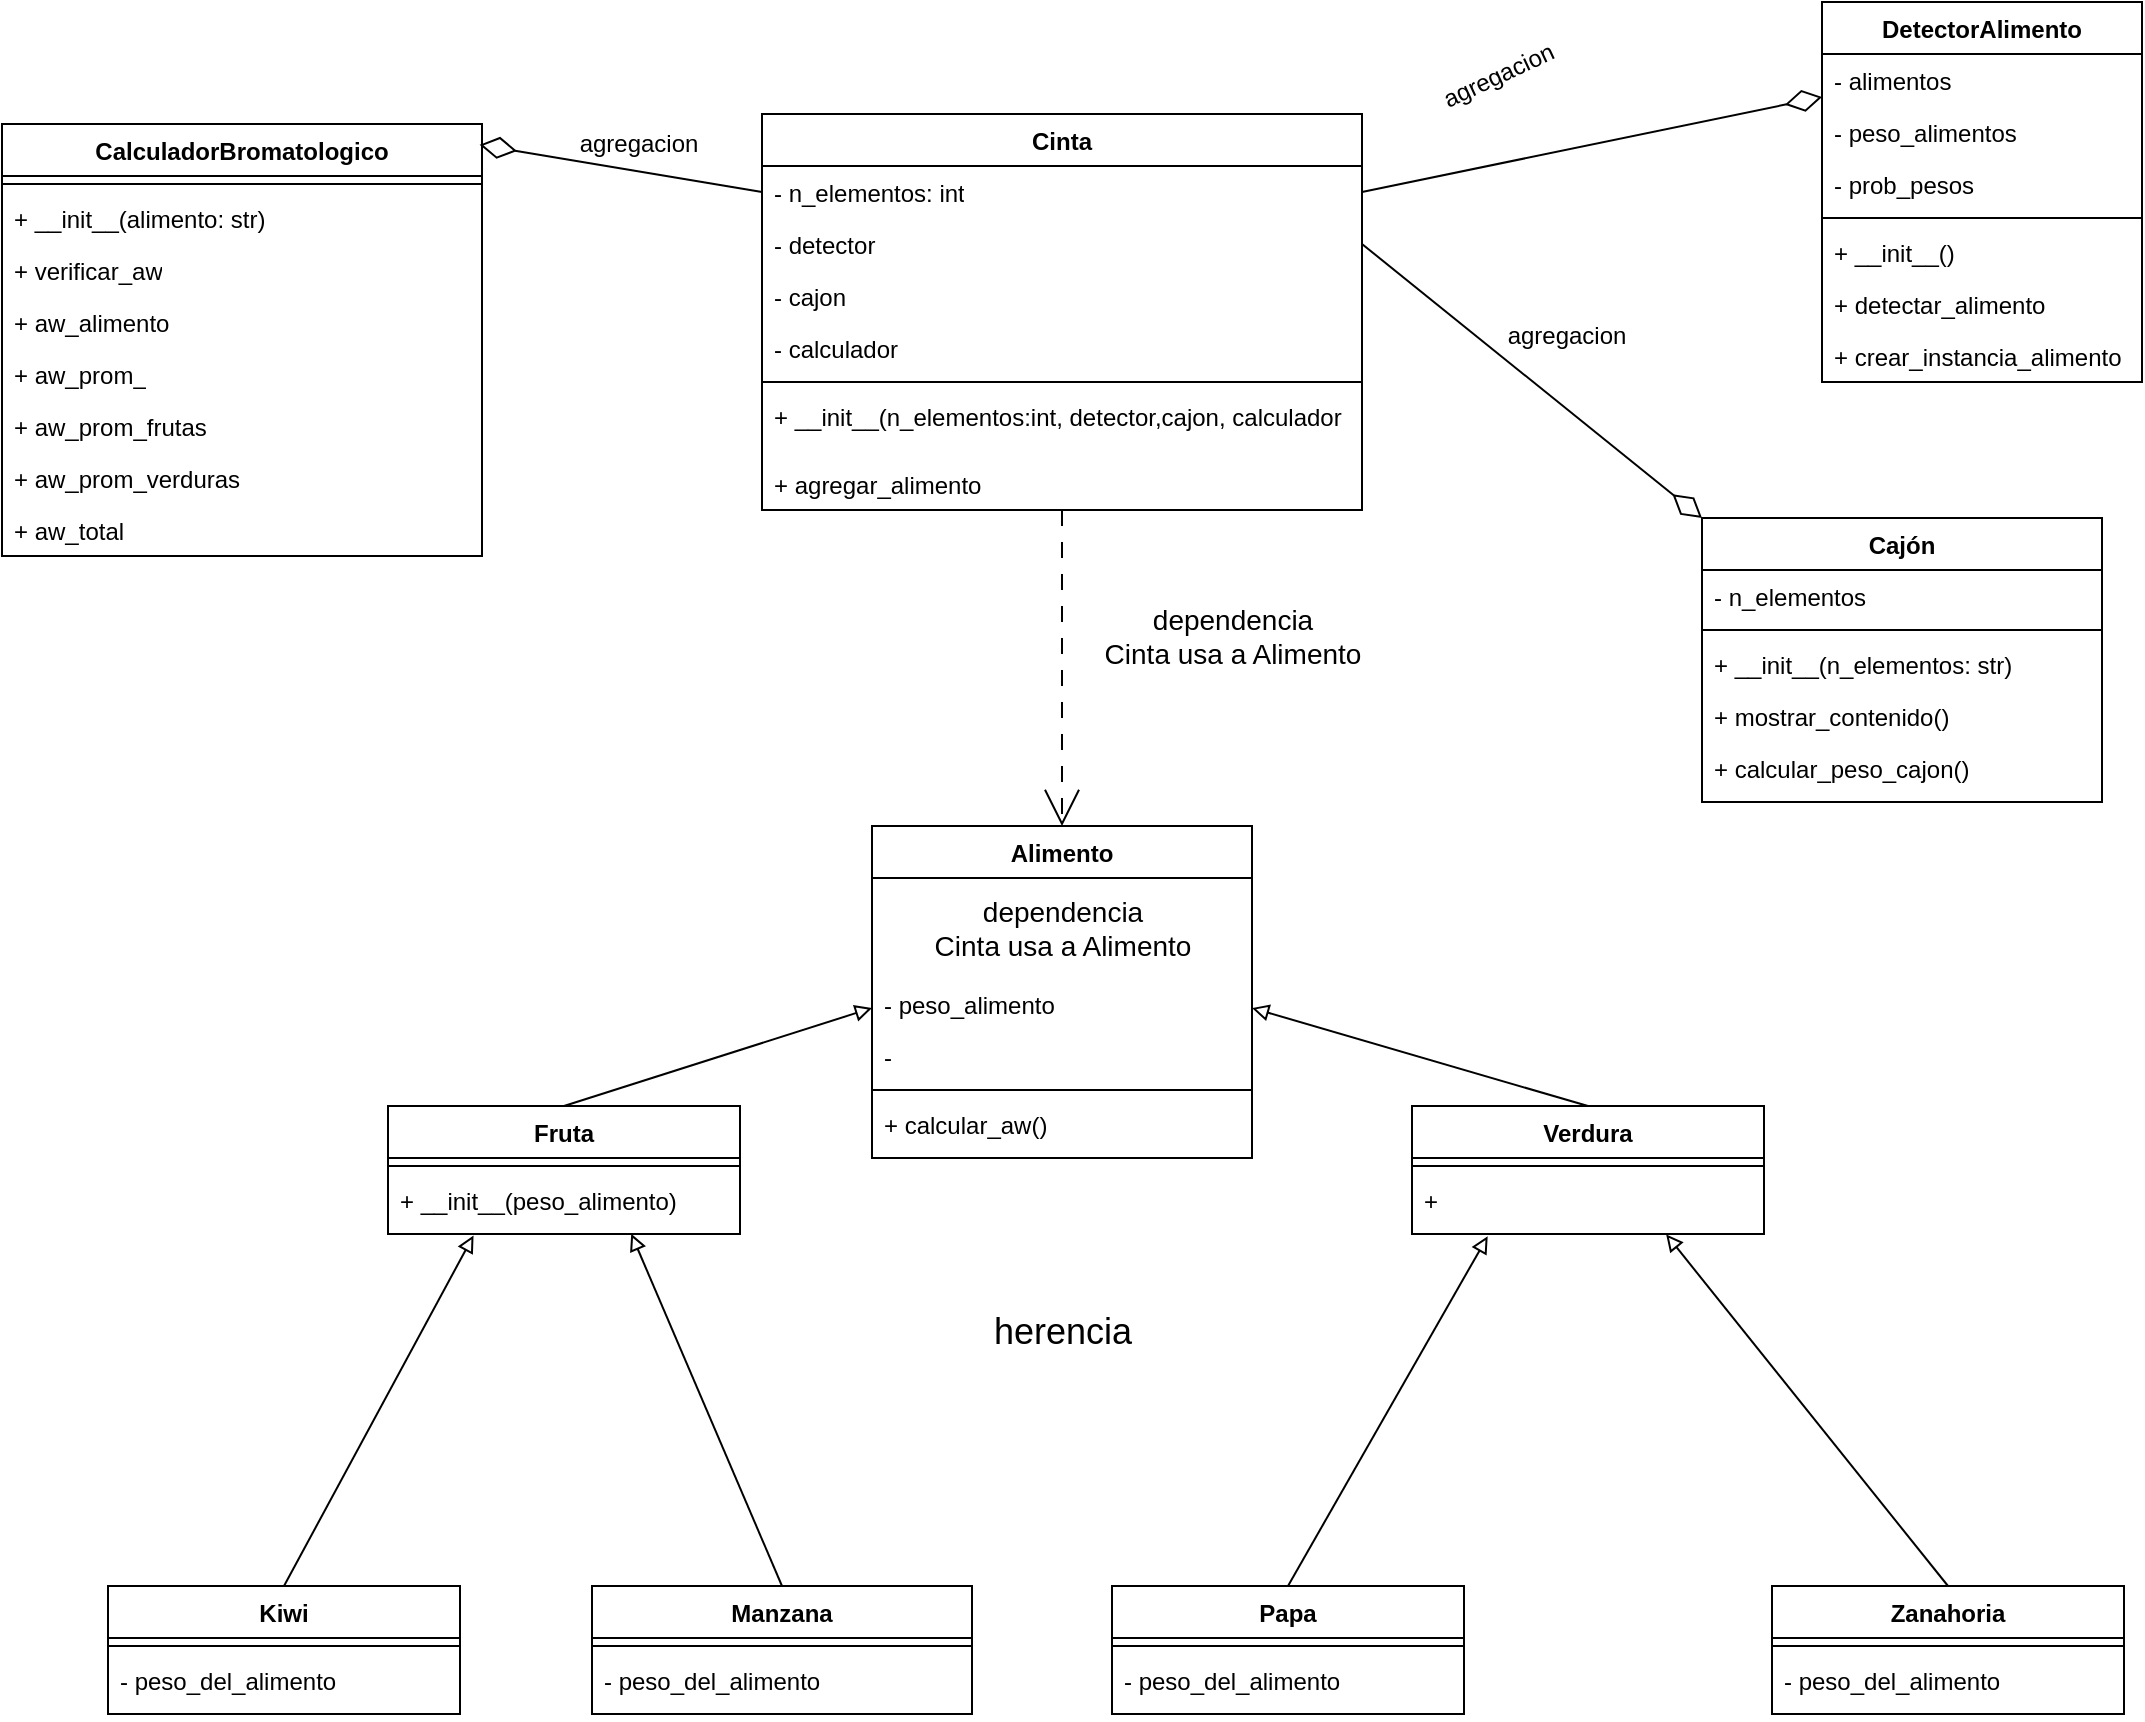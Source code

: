 <mxfile>
    <diagram id="wHaPtrlemiOSuc4_M_N2" name="Página-1">
        <mxGraphModel dx="1909" dy="1024" grid="1" gridSize="10" guides="1" tooltips="1" connect="1" arrows="1" fold="1" page="1" pageScale="1" pageWidth="827" pageHeight="1169" math="0" shadow="0">
            <root>
                <mxCell id="0"/>
                <mxCell id="1" parent="0"/>
                <mxCell id="65" style="rounded=0;orthogonalLoop=1;jettySize=auto;html=1;exitX=0.5;exitY=1;exitDx=0;exitDy=0;entryX=0.5;entryY=0;entryDx=0;entryDy=0;endArrow=open;endFill=0;endSize=16;dashed=1;dashPattern=8 8;" edge="1" parent="1" source="66" target="106">
                    <mxGeometry relative="1" as="geometry"/>
                </mxCell>
                <mxCell id="66" value="Cinta" style="swimlane;fontStyle=1;align=center;verticalAlign=top;childLayout=stackLayout;horizontal=1;startSize=26;horizontalStack=0;resizeParent=1;resizeParentMax=0;resizeLast=0;collapsible=1;marginBottom=0;whiteSpace=wrap;html=1;" vertex="1" parent="1">
                    <mxGeometry x="560" y="114" width="300" height="198" as="geometry"/>
                </mxCell>
                <mxCell id="67" value="- n_elementos: int" style="text;strokeColor=none;fillColor=none;align=left;verticalAlign=top;spacingLeft=4;spacingRight=4;overflow=hidden;rotatable=0;points=[[0,0.5],[1,0.5]];portConstraint=eastwest;whiteSpace=wrap;html=1;" vertex="1" parent="66">
                    <mxGeometry y="26" width="300" height="26" as="geometry"/>
                </mxCell>
                <mxCell id="68" value="- detector" style="text;strokeColor=none;fillColor=none;align=left;verticalAlign=top;spacingLeft=4;spacingRight=4;overflow=hidden;rotatable=0;points=[[0,0.5],[1,0.5]];portConstraint=eastwest;whiteSpace=wrap;html=1;" vertex="1" parent="66">
                    <mxGeometry y="52" width="300" height="26" as="geometry"/>
                </mxCell>
                <mxCell id="69" value="- cajon" style="text;strokeColor=none;fillColor=none;align=left;verticalAlign=top;spacingLeft=4;spacingRight=4;overflow=hidden;rotatable=0;points=[[0,0.5],[1,0.5]];portConstraint=eastwest;whiteSpace=wrap;html=1;" vertex="1" parent="66">
                    <mxGeometry y="78" width="300" height="26" as="geometry"/>
                </mxCell>
                <mxCell id="70" value="- calculador" style="text;strokeColor=none;fillColor=none;align=left;verticalAlign=top;spacingLeft=4;spacingRight=4;overflow=hidden;rotatable=0;points=[[0,0.5],[1,0.5]];portConstraint=eastwest;whiteSpace=wrap;html=1;" vertex="1" parent="66">
                    <mxGeometry y="104" width="300" height="26" as="geometry"/>
                </mxCell>
                <mxCell id="71" value="" style="line;strokeWidth=1;fillColor=none;align=left;verticalAlign=middle;spacingTop=-1;spacingLeft=3;spacingRight=3;rotatable=0;labelPosition=right;points=[];portConstraint=eastwest;strokeColor=inherit;" vertex="1" parent="66">
                    <mxGeometry y="130" width="300" height="8" as="geometry"/>
                </mxCell>
                <mxCell id="72" value="+ __init__(n_elementos:int, detector,cajon, calculador" style="text;strokeColor=none;fillColor=none;align=left;verticalAlign=top;spacingLeft=4;spacingRight=4;overflow=hidden;rotatable=0;points=[[0,0.5],[1,0.5]];portConstraint=eastwest;whiteSpace=wrap;html=1;" vertex="1" parent="66">
                    <mxGeometry y="138" width="300" height="34" as="geometry"/>
                </mxCell>
                <mxCell id="73" value="+ agregar_alimento" style="text;strokeColor=none;fillColor=none;align=left;verticalAlign=top;spacingLeft=4;spacingRight=4;overflow=hidden;rotatable=0;points=[[0,0.5],[1,0.5]];portConstraint=eastwest;whiteSpace=wrap;html=1;" vertex="1" parent="66">
                    <mxGeometry y="172" width="300" height="26" as="geometry"/>
                </mxCell>
                <mxCell id="74" value="DetectorAlimento" style="swimlane;fontStyle=1;align=center;verticalAlign=top;childLayout=stackLayout;horizontal=1;startSize=26;horizontalStack=0;resizeParent=1;resizeParentMax=0;resizeLast=0;collapsible=1;marginBottom=0;whiteSpace=wrap;html=1;" vertex="1" parent="1">
                    <mxGeometry x="1090" y="58" width="160" height="190" as="geometry"/>
                </mxCell>
                <mxCell id="75" value="- alimentos" style="text;strokeColor=none;fillColor=none;align=left;verticalAlign=top;spacingLeft=4;spacingRight=4;overflow=hidden;rotatable=0;points=[[0,0.5],[1,0.5]];portConstraint=eastwest;whiteSpace=wrap;html=1;" vertex="1" parent="74">
                    <mxGeometry y="26" width="160" height="26" as="geometry"/>
                </mxCell>
                <mxCell id="76" value="- peso_alimentos" style="text;strokeColor=none;fillColor=none;align=left;verticalAlign=top;spacingLeft=4;spacingRight=4;overflow=hidden;rotatable=0;points=[[0,0.5],[1,0.5]];portConstraint=eastwest;whiteSpace=wrap;html=1;" vertex="1" parent="74">
                    <mxGeometry y="52" width="160" height="26" as="geometry"/>
                </mxCell>
                <mxCell id="77" value="- prob_pesos" style="text;strokeColor=none;fillColor=none;align=left;verticalAlign=top;spacingLeft=4;spacingRight=4;overflow=hidden;rotatable=0;points=[[0,0.5],[1,0.5]];portConstraint=eastwest;whiteSpace=wrap;html=1;" vertex="1" parent="74">
                    <mxGeometry y="78" width="160" height="26" as="geometry"/>
                </mxCell>
                <mxCell id="78" value="" style="line;strokeWidth=1;fillColor=none;align=left;verticalAlign=middle;spacingTop=-1;spacingLeft=3;spacingRight=3;rotatable=0;labelPosition=right;points=[];portConstraint=eastwest;strokeColor=inherit;" vertex="1" parent="74">
                    <mxGeometry y="104" width="160" height="8" as="geometry"/>
                </mxCell>
                <mxCell id="79" value="+ __init__()" style="text;strokeColor=none;fillColor=none;align=left;verticalAlign=top;spacingLeft=4;spacingRight=4;overflow=hidden;rotatable=0;points=[[0,0.5],[1,0.5]];portConstraint=eastwest;whiteSpace=wrap;html=1;" vertex="1" parent="74">
                    <mxGeometry y="112" width="160" height="26" as="geometry"/>
                </mxCell>
                <mxCell id="80" value="+ detectar_alimento" style="text;strokeColor=none;fillColor=none;align=left;verticalAlign=top;spacingLeft=4;spacingRight=4;overflow=hidden;rotatable=0;points=[[0,0.5],[1,0.5]];portConstraint=eastwest;whiteSpace=wrap;html=1;" vertex="1" parent="74">
                    <mxGeometry y="138" width="160" height="26" as="geometry"/>
                </mxCell>
                <mxCell id="81" value="+ crear_instancia_alimento" style="text;strokeColor=none;fillColor=none;align=left;verticalAlign=top;spacingLeft=4;spacingRight=4;overflow=hidden;rotatable=0;points=[[0,0.5],[1,0.5]];portConstraint=eastwest;whiteSpace=wrap;html=1;" vertex="1" parent="74">
                    <mxGeometry y="164" width="160" height="26" as="geometry"/>
                </mxCell>
                <mxCell id="82" value="CalculadorBromatologico" style="swimlane;fontStyle=1;align=center;verticalAlign=top;childLayout=stackLayout;horizontal=1;startSize=26;horizontalStack=0;resizeParent=1;resizeParentMax=0;resizeLast=0;collapsible=1;marginBottom=0;whiteSpace=wrap;html=1;" vertex="1" parent="1">
                    <mxGeometry x="180" y="119" width="240" height="216" as="geometry"/>
                </mxCell>
                <mxCell id="83" value="" style="line;strokeWidth=1;fillColor=none;align=left;verticalAlign=middle;spacingTop=-1;spacingLeft=3;spacingRight=3;rotatable=0;labelPosition=right;points=[];portConstraint=eastwest;strokeColor=inherit;" vertex="1" parent="82">
                    <mxGeometry y="26" width="240" height="8" as="geometry"/>
                </mxCell>
                <mxCell id="84" value="+ __init__(alimento: str)" style="text;strokeColor=none;fillColor=none;align=left;verticalAlign=top;spacingLeft=4;spacingRight=4;overflow=hidden;rotatable=0;points=[[0,0.5],[1,0.5]];portConstraint=eastwest;whiteSpace=wrap;html=1;" vertex="1" parent="82">
                    <mxGeometry y="34" width="240" height="26" as="geometry"/>
                </mxCell>
                <mxCell id="85" value="+ verificar_aw" style="text;strokeColor=none;fillColor=none;align=left;verticalAlign=top;spacingLeft=4;spacingRight=4;overflow=hidden;rotatable=0;points=[[0,0.5],[1,0.5]];portConstraint=eastwest;whiteSpace=wrap;html=1;" vertex="1" parent="82">
                    <mxGeometry y="60" width="240" height="26" as="geometry"/>
                </mxCell>
                <mxCell id="86" value="+&amp;nbsp;aw_alimento" style="text;strokeColor=none;fillColor=none;align=left;verticalAlign=top;spacingLeft=4;spacingRight=4;overflow=hidden;rotatable=0;points=[[0,0.5],[1,0.5]];portConstraint=eastwest;whiteSpace=wrap;html=1;" vertex="1" parent="82">
                    <mxGeometry y="86" width="240" height="26" as="geometry"/>
                </mxCell>
                <mxCell id="87" value="+&amp;nbsp;aw_prom_" style="text;strokeColor=none;fillColor=none;align=left;verticalAlign=top;spacingLeft=4;spacingRight=4;overflow=hidden;rotatable=0;points=[[0,0.5],[1,0.5]];portConstraint=eastwest;whiteSpace=wrap;html=1;" vertex="1" parent="82">
                    <mxGeometry y="112" width="240" height="26" as="geometry"/>
                </mxCell>
                <mxCell id="88" value="+&amp;nbsp;aw_prom_frutas" style="text;strokeColor=none;fillColor=none;align=left;verticalAlign=top;spacingLeft=4;spacingRight=4;overflow=hidden;rotatable=0;points=[[0,0.5],[1,0.5]];portConstraint=eastwest;whiteSpace=wrap;html=1;" vertex="1" parent="82">
                    <mxGeometry y="138" width="240" height="26" as="geometry"/>
                </mxCell>
                <mxCell id="89" value="+ aw_prom_verduras" style="text;strokeColor=none;fillColor=none;align=left;verticalAlign=top;spacingLeft=4;spacingRight=4;overflow=hidden;rotatable=0;points=[[0,0.5],[1,0.5]];portConstraint=eastwest;whiteSpace=wrap;html=1;" vertex="1" parent="82">
                    <mxGeometry y="164" width="240" height="26" as="geometry"/>
                </mxCell>
                <mxCell id="90" value="+ aw_total" style="text;strokeColor=none;fillColor=none;align=left;verticalAlign=top;spacingLeft=4;spacingRight=4;overflow=hidden;rotatable=0;points=[[0,0.5],[1,0.5]];portConstraint=eastwest;whiteSpace=wrap;html=1;" vertex="1" parent="82">
                    <mxGeometry y="190" width="240" height="26" as="geometry"/>
                </mxCell>
                <mxCell id="91" style="rounded=0;orthogonalLoop=1;jettySize=auto;html=1;exitX=0.5;exitY=0;exitDx=0;exitDy=0;entryX=0.691;entryY=0.997;entryDx=0;entryDy=0;entryPerimeter=0;endArrow=block;endFill=0;" edge="1" parent="1" source="92" target="115">
                    <mxGeometry relative="1" as="geometry">
                        <mxPoint x="495" y="710" as="targetPoint"/>
                    </mxGeometry>
                </mxCell>
                <mxCell id="92" value="Manzana" style="swimlane;fontStyle=1;align=center;verticalAlign=top;childLayout=stackLayout;horizontal=1;startSize=26;horizontalStack=0;resizeParent=1;resizeParentMax=0;resizeLast=0;collapsible=1;marginBottom=0;whiteSpace=wrap;html=1;" vertex="1" parent="1">
                    <mxGeometry x="475" y="850" width="190" height="64" as="geometry"/>
                </mxCell>
                <mxCell id="93" value="" style="line;strokeWidth=1;fillColor=none;align=left;verticalAlign=middle;spacingTop=-1;spacingLeft=3;spacingRight=3;rotatable=0;labelPosition=right;points=[];portConstraint=eastwest;strokeColor=inherit;" vertex="1" parent="92">
                    <mxGeometry y="26" width="190" height="8" as="geometry"/>
                </mxCell>
                <mxCell id="94" value="- peso_del_alimento" style="text;strokeColor=none;fillColor=none;align=left;verticalAlign=top;spacingLeft=4;spacingRight=4;overflow=hidden;rotatable=0;points=[[0,0.5],[1,0.5]];portConstraint=eastwest;whiteSpace=wrap;html=1;" vertex="1" parent="92">
                    <mxGeometry y="34" width="190" height="30" as="geometry"/>
                </mxCell>
                <mxCell id="95" style="rounded=0;orthogonalLoop=1;jettySize=auto;html=1;exitX=0.5;exitY=0;exitDx=0;exitDy=0;entryX=0.215;entryY=1.038;entryDx=0;entryDy=0;entryPerimeter=0;endArrow=block;endFill=0;" edge="1" parent="1" source="96" target="119">
                    <mxGeometry relative="1" as="geometry">
                        <mxPoint x="935" y="710" as="targetPoint"/>
                    </mxGeometry>
                </mxCell>
                <mxCell id="96" value="Papa" style="swimlane;fontStyle=1;align=center;verticalAlign=top;childLayout=stackLayout;horizontal=1;startSize=26;horizontalStack=0;resizeParent=1;resizeParentMax=0;resizeLast=0;collapsible=1;marginBottom=0;whiteSpace=wrap;html=1;" vertex="1" parent="1">
                    <mxGeometry x="735" y="850" width="176" height="64" as="geometry"/>
                </mxCell>
                <mxCell id="97" value="" style="line;strokeWidth=1;fillColor=none;align=left;verticalAlign=middle;spacingTop=-1;spacingLeft=3;spacingRight=3;rotatable=0;labelPosition=right;points=[];portConstraint=eastwest;strokeColor=inherit;" vertex="1" parent="96">
                    <mxGeometry y="26" width="176" height="8" as="geometry"/>
                </mxCell>
                <mxCell id="98" value="- peso_del_alimento" style="text;strokeColor=none;fillColor=none;align=left;verticalAlign=top;spacingLeft=4;spacingRight=4;overflow=hidden;rotatable=0;points=[[0,0.5],[1,0.5]];portConstraint=eastwest;whiteSpace=wrap;html=1;" vertex="1" parent="96">
                    <mxGeometry y="34" width="176" height="30" as="geometry"/>
                </mxCell>
                <mxCell id="99" value="Zanahoria" style="swimlane;fontStyle=1;align=center;verticalAlign=top;childLayout=stackLayout;horizontal=1;startSize=26;horizontalStack=0;resizeParent=1;resizeParentMax=0;resizeLast=0;collapsible=1;marginBottom=0;whiteSpace=wrap;html=1;" vertex="1" parent="1">
                    <mxGeometry x="1065" y="850" width="176" height="64" as="geometry"/>
                </mxCell>
                <mxCell id="100" value="" style="line;strokeWidth=1;fillColor=none;align=left;verticalAlign=middle;spacingTop=-1;spacingLeft=3;spacingRight=3;rotatable=0;labelPosition=right;points=[];portConstraint=eastwest;strokeColor=inherit;" vertex="1" parent="99">
                    <mxGeometry y="26" width="176" height="8" as="geometry"/>
                </mxCell>
                <mxCell id="101" value="- peso_del_alimento" style="text;strokeColor=none;fillColor=none;align=left;verticalAlign=top;spacingLeft=4;spacingRight=4;overflow=hidden;rotatable=0;points=[[0,0.5],[1,0.5]];portConstraint=eastwest;whiteSpace=wrap;html=1;" vertex="1" parent="99">
                    <mxGeometry y="34" width="176" height="30" as="geometry"/>
                </mxCell>
                <mxCell id="102" style="rounded=0;orthogonalLoop=1;jettySize=auto;html=1;exitX=0.5;exitY=0;exitDx=0;exitDy=0;entryX=0.243;entryY=1.024;entryDx=0;entryDy=0;entryPerimeter=0;endArrow=block;endFill=0;" edge="1" parent="1" source="103" target="115">
                    <mxGeometry relative="1" as="geometry">
                        <mxPoint x="482" y="650" as="targetPoint"/>
                        <mxPoint x="360" y="760" as="sourcePoint"/>
                    </mxGeometry>
                </mxCell>
                <mxCell id="103" value="Kiwi&lt;div&gt;&lt;br&gt;&lt;/div&gt;" style="swimlane;fontStyle=1;align=center;verticalAlign=top;childLayout=stackLayout;horizontal=1;startSize=26;horizontalStack=0;resizeParent=1;resizeParentMax=0;resizeLast=0;collapsible=1;marginBottom=0;whiteSpace=wrap;html=1;" vertex="1" parent="1">
                    <mxGeometry x="233" y="850" width="176" height="64" as="geometry"/>
                </mxCell>
                <mxCell id="104" value="" style="line;strokeWidth=1;fillColor=none;align=left;verticalAlign=middle;spacingTop=-1;spacingLeft=3;spacingRight=3;rotatable=0;labelPosition=right;points=[];portConstraint=eastwest;strokeColor=inherit;" vertex="1" parent="103">
                    <mxGeometry y="26" width="176" height="8" as="geometry"/>
                </mxCell>
                <mxCell id="105" value="- peso_del_alimento" style="text;strokeColor=none;fillColor=none;align=left;verticalAlign=top;spacingLeft=4;spacingRight=4;overflow=hidden;rotatable=0;points=[[0,0.5],[1,0.5]];portConstraint=eastwest;whiteSpace=wrap;html=1;" vertex="1" parent="103">
                    <mxGeometry y="34" width="176" height="30" as="geometry"/>
                </mxCell>
                <mxCell id="106" value="Alimento" style="swimlane;fontStyle=1;align=center;verticalAlign=top;childLayout=stackLayout;horizontal=1;startSize=26;horizontalStack=0;resizeParent=1;resizeParentMax=0;resizeLast=0;collapsible=1;marginBottom=0;whiteSpace=wrap;html=1;" vertex="1" parent="1">
                    <mxGeometry x="615" y="470" width="190" height="166" as="geometry"/>
                </mxCell>
                <mxCell id="107" value="&lt;font style=&quot;font-size: 14px;&quot;&gt;dependencia&lt;br&gt;Cinta usa a Alimento&lt;/font&gt;" style="text;html=1;align=center;verticalAlign=middle;resizable=0;points=[];autosize=1;strokeColor=none;fillColor=none;" vertex="1" parent="106">
                    <mxGeometry y="26" width="190" height="50" as="geometry"/>
                </mxCell>
                <mxCell id="108" value="- peso_alimento" style="text;strokeColor=none;fillColor=none;align=left;verticalAlign=top;spacingLeft=4;spacingRight=4;overflow=hidden;rotatable=0;points=[[0,0.5],[1,0.5]];portConstraint=eastwest;whiteSpace=wrap;html=1;" vertex="1" parent="106">
                    <mxGeometry y="76" width="190" height="26" as="geometry"/>
                </mxCell>
                <mxCell id="109" value="-&amp;nbsp;" style="text;strokeColor=none;fillColor=none;align=left;verticalAlign=top;spacingLeft=4;spacingRight=4;overflow=hidden;rotatable=0;points=[[0,0.5],[1,0.5]];portConstraint=eastwest;whiteSpace=wrap;html=1;" vertex="1" parent="106">
                    <mxGeometry y="102" width="190" height="26" as="geometry"/>
                </mxCell>
                <mxCell id="110" value="" style="line;strokeWidth=1;fillColor=none;align=left;verticalAlign=middle;spacingTop=-1;spacingLeft=3;spacingRight=3;rotatable=0;labelPosition=right;points=[];portConstraint=eastwest;strokeColor=inherit;" vertex="1" parent="106">
                    <mxGeometry y="128" width="190" height="8" as="geometry"/>
                </mxCell>
                <mxCell id="111" value="+ calcular_aw()" style="text;strokeColor=none;fillColor=none;align=left;verticalAlign=top;spacingLeft=4;spacingRight=4;overflow=hidden;rotatable=0;points=[[0,0.5],[1,0.5]];portConstraint=eastwest;whiteSpace=wrap;html=1;" vertex="1" parent="106">
                    <mxGeometry y="136" width="190" height="30" as="geometry"/>
                </mxCell>
                <mxCell id="112" style="rounded=0;orthogonalLoop=1;jettySize=auto;html=1;exitX=0.5;exitY=0;exitDx=0;exitDy=0;entryX=0;entryY=0.5;entryDx=0;entryDy=0;endArrow=block;endFill=0;" edge="1" parent="1" source="113">
                    <mxGeometry relative="1" as="geometry">
                        <mxPoint x="615" y="561" as="targetPoint"/>
                    </mxGeometry>
                </mxCell>
                <mxCell id="113" value="Fruta" style="swimlane;fontStyle=1;align=center;verticalAlign=top;childLayout=stackLayout;horizontal=1;startSize=26;horizontalStack=0;resizeParent=1;resizeParentMax=0;resizeLast=0;collapsible=1;marginBottom=0;whiteSpace=wrap;html=1;" vertex="1" parent="1">
                    <mxGeometry x="373" y="610" width="176" height="64" as="geometry"/>
                </mxCell>
                <mxCell id="114" value="" style="line;strokeWidth=1;fillColor=none;align=left;verticalAlign=middle;spacingTop=-1;spacingLeft=3;spacingRight=3;rotatable=0;labelPosition=right;points=[];portConstraint=eastwest;strokeColor=inherit;" vertex="1" parent="113">
                    <mxGeometry y="26" width="176" height="8" as="geometry"/>
                </mxCell>
                <mxCell id="115" value="+ __init__(peso_alimento)" style="text;strokeColor=none;fillColor=none;align=left;verticalAlign=top;spacingLeft=4;spacingRight=4;overflow=hidden;rotatable=0;points=[[0,0.5],[1,0.5]];portConstraint=eastwest;whiteSpace=wrap;html=1;" vertex="1" parent="113">
                    <mxGeometry y="34" width="176" height="30" as="geometry"/>
                </mxCell>
                <mxCell id="116" style="rounded=0;orthogonalLoop=1;jettySize=auto;html=1;exitX=0.5;exitY=0;exitDx=0;exitDy=0;entryX=1;entryY=0.5;entryDx=0;entryDy=0;endArrow=block;endFill=0;" edge="1" parent="1" source="117">
                    <mxGeometry relative="1" as="geometry">
                        <mxPoint x="805" y="561" as="targetPoint"/>
                    </mxGeometry>
                </mxCell>
                <mxCell id="117" value="Verdura" style="swimlane;fontStyle=1;align=center;verticalAlign=top;childLayout=stackLayout;horizontal=1;startSize=26;horizontalStack=0;resizeParent=1;resizeParentMax=0;resizeLast=0;collapsible=1;marginBottom=0;whiteSpace=wrap;html=1;" vertex="1" parent="1">
                    <mxGeometry x="885" y="610" width="176" height="64" as="geometry"/>
                </mxCell>
                <mxCell id="118" value="" style="line;strokeWidth=1;fillColor=none;align=left;verticalAlign=middle;spacingTop=-1;spacingLeft=3;spacingRight=3;rotatable=0;labelPosition=right;points=[];portConstraint=eastwest;strokeColor=inherit;" vertex="1" parent="117">
                    <mxGeometry y="26" width="176" height="8" as="geometry"/>
                </mxCell>
                <mxCell id="119" value="+&amp;nbsp;" style="text;strokeColor=none;fillColor=none;align=left;verticalAlign=top;spacingLeft=4;spacingRight=4;overflow=hidden;rotatable=0;points=[[0,0.5],[1,0.5]];portConstraint=eastwest;whiteSpace=wrap;html=1;" vertex="1" parent="117">
                    <mxGeometry y="34" width="176" height="30" as="geometry"/>
                </mxCell>
                <mxCell id="120" value="Cajón" style="swimlane;fontStyle=1;align=center;verticalAlign=top;childLayout=stackLayout;horizontal=1;startSize=26;horizontalStack=0;resizeParent=1;resizeParentMax=0;resizeLast=0;collapsible=1;marginBottom=0;whiteSpace=wrap;html=1;" vertex="1" parent="1">
                    <mxGeometry x="1030" y="316" width="200" height="142" as="geometry"/>
                </mxCell>
                <mxCell id="121" value="- n_elementos" style="text;strokeColor=none;fillColor=none;align=left;verticalAlign=top;spacingLeft=4;spacingRight=4;overflow=hidden;rotatable=0;points=[[0,0.5],[1,0.5]];portConstraint=eastwest;whiteSpace=wrap;html=1;" vertex="1" parent="120">
                    <mxGeometry y="26" width="200" height="26" as="geometry"/>
                </mxCell>
                <mxCell id="122" value="" style="line;strokeWidth=1;fillColor=none;align=left;verticalAlign=middle;spacingTop=-1;spacingLeft=3;spacingRight=3;rotatable=0;labelPosition=right;points=[];portConstraint=eastwest;strokeColor=inherit;" vertex="1" parent="120">
                    <mxGeometry y="52" width="200" height="8" as="geometry"/>
                </mxCell>
                <mxCell id="123" value="+ __init__(n_elementos: str)" style="text;strokeColor=none;fillColor=none;align=left;verticalAlign=top;spacingLeft=4;spacingRight=4;overflow=hidden;rotatable=0;points=[[0,0.5],[1,0.5]];portConstraint=eastwest;whiteSpace=wrap;html=1;" vertex="1" parent="120">
                    <mxGeometry y="60" width="200" height="26" as="geometry"/>
                </mxCell>
                <mxCell id="124" value="+ mostrar_contenido()" style="text;strokeColor=none;fillColor=none;align=left;verticalAlign=top;spacingLeft=4;spacingRight=4;overflow=hidden;rotatable=0;points=[[0,0.5],[1,0.5]];portConstraint=eastwest;whiteSpace=wrap;html=1;" vertex="1" parent="120">
                    <mxGeometry y="86" width="200" height="26" as="geometry"/>
                </mxCell>
                <mxCell id="125" value="+ calcular_peso_cajon()" style="text;strokeColor=none;fillColor=none;align=left;verticalAlign=top;spacingLeft=4;spacingRight=4;overflow=hidden;rotatable=0;points=[[0,0.5],[1,0.5]];portConstraint=eastwest;whiteSpace=wrap;html=1;" vertex="1" parent="120">
                    <mxGeometry y="112" width="200" height="30" as="geometry"/>
                </mxCell>
                <mxCell id="126" style="rounded=0;orthogonalLoop=1;jettySize=auto;html=1;exitX=0.5;exitY=0;exitDx=0;exitDy=0;entryX=0.722;entryY=1.005;entryDx=0;entryDy=0;entryPerimeter=0;endArrow=block;endFill=0;" edge="1" parent="1" source="99" target="119">
                    <mxGeometry relative="1" as="geometry"/>
                </mxCell>
                <mxCell id="127" value="agregacion" style="text;html=1;align=center;verticalAlign=middle;resizable=0;points=[];autosize=1;strokeColor=none;fillColor=none;rotation=0;" vertex="1" parent="1">
                    <mxGeometry x="458" y="114" width="80" height="30" as="geometry"/>
                </mxCell>
                <mxCell id="128" style="rounded=0;orthogonalLoop=1;jettySize=auto;html=1;exitX=1;exitY=0.5;exitDx=0;exitDy=0;entryX=0;entryY=0.25;entryDx=0;entryDy=0;endArrow=diamondThin;endFill=0;startSize=6;endSize=16;" edge="1" parent="1" source="67" target="74">
                    <mxGeometry relative="1" as="geometry"/>
                </mxCell>
                <mxCell id="129" value="agregacion" style="text;html=1;align=center;verticalAlign=middle;resizable=0;points=[];autosize=1;strokeColor=none;fillColor=none;rotation=-25;" vertex="1" parent="1">
                    <mxGeometry x="887.998" y="79.996" width="80" height="30" as="geometry"/>
                </mxCell>
                <mxCell id="130" value="agregacion" style="text;html=1;align=center;verticalAlign=middle;resizable=0;points=[];autosize=1;strokeColor=none;fillColor=none;rotation=0;" vertex="1" parent="1">
                    <mxGeometry x="921.998" y="209.996" width="80" height="30" as="geometry"/>
                </mxCell>
                <mxCell id="131" style="rounded=0;orthogonalLoop=1;jettySize=auto;html=1;exitX=1;exitY=0.5;exitDx=0;exitDy=0;entryX=0;entryY=0;entryDx=0;entryDy=0;startArrow=none;startFill=0;endArrow=diamondThin;startSize=4;endFill=0;endSize=16;" edge="1" parent="1" source="68" target="120">
                    <mxGeometry relative="1" as="geometry"/>
                </mxCell>
                <mxCell id="132" value="&lt;font style=&quot;font-size: 14px;&quot;&gt;dependencia&lt;br&gt;Cinta usa a Alimento&lt;/font&gt;" style="text;html=1;align=center;verticalAlign=middle;resizable=0;points=[];autosize=1;strokeColor=none;fillColor=none;" vertex="1" parent="1">
                    <mxGeometry x="720" y="350" width="150" height="50" as="geometry"/>
                </mxCell>
                <mxCell id="133" style="rounded=0;orthogonalLoop=1;jettySize=auto;html=1;exitX=0;exitY=0.5;exitDx=0;exitDy=0;entryX=0.995;entryY=0.048;entryDx=0;entryDy=0;entryPerimeter=0;endArrow=diamondThin;endFill=0;endSize=16;" edge="1" parent="1" source="67" target="82">
                    <mxGeometry relative="1" as="geometry"/>
                </mxCell>
                <mxCell id="134" value="&lt;font style=&quot;font-size: 18px;&quot;&gt;herencia&lt;/font&gt;" style="text;html=1;align=center;verticalAlign=middle;resizable=0;points=[];autosize=1;strokeColor=none;fillColor=none;" vertex="1" parent="1">
                    <mxGeometry x="665" y="703" width="90" height="40" as="geometry"/>
                </mxCell>
            </root>
        </mxGraphModel>
    </diagram>
    <diagram name="Copia de Página-1" id="l_XNiBEdwN1deiuyCNzJ">
        <mxGraphModel dx="1930" dy="1947" grid="1" gridSize="10" guides="1" tooltips="1" connect="1" arrows="1" fold="1" page="1" pageScale="1" pageWidth="827" pageHeight="1169" math="0" shadow="0">
            <root>
                <mxCell id="FLj8FN6OpA_ZqIxyDJZP-0"/>
                <mxCell id="FLj8FN6OpA_ZqIxyDJZP-1" parent="FLj8FN6OpA_ZqIxyDJZP-0"/>
                <mxCell id="FLj8FN6OpA_ZqIxyDJZP-2" value="&lt;font style=&quot;font-size: 18px; color: rgb(0, 0, 0);&quot;&gt;Cinta&lt;/font&gt;" style="swimlane;fontStyle=1;align=center;verticalAlign=top;childLayout=stackLayout;horizontal=1;startSize=26;horizontalStack=0;resizeParent=1;resizeParentMax=0;resizeLast=0;collapsible=1;marginBottom=0;whiteSpace=wrap;html=1;" parent="FLj8FN6OpA_ZqIxyDJZP-1" vertex="1">
                    <mxGeometry x="700" y="-30" width="220" height="138" as="geometry"/>
                </mxCell>
                <mxCell id="FLj8FN6OpA_ZqIxyDJZP-3" value="- detector" style="text;strokeColor=none;fillColor=none;align=left;verticalAlign=top;spacingLeft=4;spacingRight=4;overflow=hidden;rotatable=0;points=[[0,0.5],[1,0.5]];portConstraint=eastwest;whiteSpace=wrap;html=1;fontSize=15;" parent="FLj8FN6OpA_ZqIxyDJZP-2" vertex="1">
                    <mxGeometry y="26" width="220" height="26" as="geometry"/>
                </mxCell>
                <mxCell id="5b8PzUZu7B2WtOyWg8Ws-1" value="- cajon" style="text;strokeColor=none;fillColor=none;align=left;verticalAlign=top;spacingLeft=4;spacingRight=4;overflow=hidden;rotatable=0;points=[[0,0.5],[1,0.5]];portConstraint=eastwest;whiteSpace=wrap;html=1;fontFamily=Helvetica;fontSize=15;fontColor=default;" parent="FLj8FN6OpA_ZqIxyDJZP-2" vertex="1">
                    <mxGeometry y="52" width="220" height="26" as="geometry"/>
                </mxCell>
                <mxCell id="FLj8FN6OpA_ZqIxyDJZP-4" value="- n_elementos" style="text;strokeColor=none;fillColor=none;align=left;verticalAlign=top;spacingLeft=4;spacingRight=4;overflow=hidden;rotatable=0;points=[[0,0.5],[1,0.5]];portConstraint=eastwest;whiteSpace=wrap;html=1;fontSize=15;" parent="FLj8FN6OpA_ZqIxyDJZP-2" vertex="1">
                    <mxGeometry y="78" width="220" height="26" as="geometry"/>
                </mxCell>
                <mxCell id="FLj8FN6OpA_ZqIxyDJZP-5" value="" style="line;strokeWidth=1;fillColor=none;align=left;verticalAlign=middle;spacingTop=-1;spacingLeft=3;spacingRight=3;rotatable=0;labelPosition=right;points=[];portConstraint=eastwest;strokeColor=inherit;" parent="FLj8FN6OpA_ZqIxyDJZP-2" vertex="1">
                    <mxGeometry y="104" width="220" height="8" as="geometry"/>
                </mxCell>
                <mxCell id="FLj8FN6OpA_ZqIxyDJZP-6" value="+ method(type): type" style="text;strokeColor=none;fillColor=none;align=left;verticalAlign=top;spacingLeft=4;spacingRight=4;overflow=hidden;rotatable=0;points=[[0,0.5],[1,0.5]];portConstraint=eastwest;whiteSpace=wrap;html=1;fontSize=15;" parent="FLj8FN6OpA_ZqIxyDJZP-2" vertex="1">
                    <mxGeometry y="112" width="220" height="26" as="geometry"/>
                </mxCell>
                <mxCell id="FLj8FN6OpA_ZqIxyDJZP-8" value="&lt;font style=&quot;font-size: 18px; color: rgb(0, 0, 0);&quot;&gt;DetectorAlimento&lt;/font&gt;" style="swimlane;fontStyle=1;align=center;verticalAlign=top;childLayout=stackLayout;horizontal=1;startSize=26;horizontalStack=0;resizeParent=1;resizeParentMax=0;resizeLast=0;collapsible=1;marginBottom=0;whiteSpace=wrap;html=1;strokeColor=default;fontFamily=Helvetica;fontSize=15;fontColor=default;fillColor=default;" parent="FLj8FN6OpA_ZqIxyDJZP-1" vertex="1">
                    <mxGeometry x="420" y="264" width="160" height="78" as="geometry"/>
                </mxCell>
                <mxCell id="FLj8FN6OpA_ZqIxyDJZP-9" value="+ detectar_alimento" style="text;strokeColor=none;fillColor=none;align=left;verticalAlign=top;spacingLeft=4;spacingRight=4;overflow=hidden;rotatable=0;points=[[0,0.5],[1,0.5]];portConstraint=eastwest;whiteSpace=wrap;html=1;fontFamily=Helvetica;fontSize=14;fontColor=default;fontStyle=0;" parent="FLj8FN6OpA_ZqIxyDJZP-8" vertex="1">
                    <mxGeometry y="26" width="160" height="26" as="geometry"/>
                </mxCell>
                <mxCell id="5b8PzUZu7B2WtOyWg8Ws-2" value="+ detectar_peso" style="text;strokeColor=none;fillColor=none;align=left;verticalAlign=top;spacingLeft=4;spacingRight=4;overflow=hidden;rotatable=0;points=[[0,0.5],[1,0.5]];portConstraint=eastwest;whiteSpace=wrap;html=1;fontFamily=Helvetica;fontSize=14;fontColor=default;fontStyle=0;" parent="FLj8FN6OpA_ZqIxyDJZP-8" vertex="1">
                    <mxGeometry y="52" width="160" height="26" as="geometry"/>
                </mxCell>
                <mxCell id="FLj8FN6OpA_ZqIxyDJZP-11" value="&lt;font style=&quot;font-size: 18px; color: rgb(0, 0, 0);&quot;&gt;CalculadorBromatologico&lt;/font&gt;" style="swimlane;fontStyle=1;align=center;verticalAlign=top;childLayout=stackLayout;horizontal=1;startSize=26;horizontalStack=0;resizeParent=1;resizeParentMax=0;resizeLast=0;collapsible=1;marginBottom=0;whiteSpace=wrap;html=1;" parent="FLj8FN6OpA_ZqIxyDJZP-1" vertex="1">
                    <mxGeometry x="1055" y="160" width="245" height="104" as="geometry"/>
                </mxCell>
                <mxCell id="FLj8FN6OpA_ZqIxyDJZP-13" value="+ calcular_aw_prom_alimento" style="text;strokeColor=none;fillColor=none;align=left;verticalAlign=top;spacingLeft=4;spacingRight=4;overflow=hidden;rotatable=0;points=[[0,0.5],[1,0.5]];portConstraint=eastwest;whiteSpace=wrap;html=1;" parent="FLj8FN6OpA_ZqIxyDJZP-11" vertex="1">
                    <mxGeometry y="26" width="245" height="26" as="geometry"/>
                </mxCell>
                <mxCell id="FLj8FN6OpA_ZqIxyDJZP-14" value="+ calcular_aw_prom_tipo_alimento" style="text;strokeColor=none;fillColor=none;align=left;verticalAlign=top;spacingLeft=4;spacingRight=4;overflow=hidden;rotatable=0;points=[[0,0.5],[1,0.5]];portConstraint=eastwest;whiteSpace=wrap;html=1;" parent="FLj8FN6OpA_ZqIxyDJZP-11" vertex="1">
                    <mxGeometry y="52" width="245" height="26" as="geometry"/>
                </mxCell>
                <mxCell id="FLj8FN6OpA_ZqIxyDJZP-15" value="+ calcular_aw_prom_total" style="text;strokeColor=none;fillColor=none;align=left;verticalAlign=top;spacingLeft=4;spacingRight=4;overflow=hidden;rotatable=0;points=[[0,0.5],[1,0.5]];portConstraint=eastwest;whiteSpace=wrap;html=1;" parent="FLj8FN6OpA_ZqIxyDJZP-11" vertex="1">
                    <mxGeometry y="78" width="245" height="26" as="geometry"/>
                </mxCell>
                <mxCell id="FLj8FN6OpA_ZqIxyDJZP-16" value="Plantilla" style="swimlane;fontStyle=1;align=center;verticalAlign=top;childLayout=stackLayout;horizontal=1;startSize=26;horizontalStack=0;resizeParent=1;resizeParentMax=0;resizeLast=0;collapsible=1;marginBottom=0;whiteSpace=wrap;html=1;" parent="FLj8FN6OpA_ZqIxyDJZP-1" vertex="1">
                    <mxGeometry x="-20" y="960" width="176" height="194" as="geometry"/>
                </mxCell>
                <mxCell id="FLj8FN6OpA_ZqIxyDJZP-17" value="-&amp;nbsp;" style="text;strokeColor=none;fillColor=none;align=left;verticalAlign=top;spacingLeft=4;spacingRight=4;overflow=hidden;rotatable=0;points=[[0,0.5],[1,0.5]];portConstraint=eastwest;whiteSpace=wrap;html=1;" parent="FLj8FN6OpA_ZqIxyDJZP-16" vertex="1">
                    <mxGeometry y="26" width="176" height="26" as="geometry"/>
                </mxCell>
                <mxCell id="FLj8FN6OpA_ZqIxyDJZP-18" value="-&amp;nbsp;" style="text;strokeColor=none;fillColor=none;align=left;verticalAlign=top;spacingLeft=4;spacingRight=4;overflow=hidden;rotatable=0;points=[[0,0.5],[1,0.5]];portConstraint=eastwest;whiteSpace=wrap;html=1;" parent="FLj8FN6OpA_ZqIxyDJZP-16" vertex="1">
                    <mxGeometry y="52" width="176" height="26" as="geometry"/>
                </mxCell>
                <mxCell id="FLj8FN6OpA_ZqIxyDJZP-19" value="-&amp;nbsp;" style="text;strokeColor=none;fillColor=none;align=left;verticalAlign=top;spacingLeft=4;spacingRight=4;overflow=hidden;rotatable=0;points=[[0,0.5],[1,0.5]];portConstraint=eastwest;whiteSpace=wrap;html=1;" parent="FLj8FN6OpA_ZqIxyDJZP-16" vertex="1">
                    <mxGeometry y="78" width="176" height="26" as="geometry"/>
                </mxCell>
                <mxCell id="FLj8FN6OpA_ZqIxyDJZP-20" value="-&amp;nbsp;" style="text;strokeColor=none;fillColor=none;align=left;verticalAlign=top;spacingLeft=4;spacingRight=4;overflow=hidden;rotatable=0;points=[[0,0.5],[1,0.5]];portConstraint=eastwest;whiteSpace=wrap;html=1;" parent="FLj8FN6OpA_ZqIxyDJZP-16" vertex="1">
                    <mxGeometry y="104" width="176" height="26" as="geometry"/>
                </mxCell>
                <mxCell id="FLj8FN6OpA_ZqIxyDJZP-21" value="" style="line;strokeWidth=1;fillColor=none;align=left;verticalAlign=middle;spacingTop=-1;spacingLeft=3;spacingRight=3;rotatable=0;labelPosition=right;points=[];portConstraint=eastwest;strokeColor=inherit;" parent="FLj8FN6OpA_ZqIxyDJZP-16" vertex="1">
                    <mxGeometry y="130" width="176" height="8" as="geometry"/>
                </mxCell>
                <mxCell id="FLj8FN6OpA_ZqIxyDJZP-22" value="+&amp;nbsp;" style="text;strokeColor=none;fillColor=none;align=left;verticalAlign=top;spacingLeft=4;spacingRight=4;overflow=hidden;rotatable=0;points=[[0,0.5],[1,0.5]];portConstraint=eastwest;whiteSpace=wrap;html=1;" parent="FLj8FN6OpA_ZqIxyDJZP-16" vertex="1">
                    <mxGeometry y="138" width="176" height="26" as="geometry"/>
                </mxCell>
                <mxCell id="FLj8FN6OpA_ZqIxyDJZP-23" value="+&amp;nbsp;" style="text;strokeColor=none;fillColor=none;align=left;verticalAlign=top;spacingLeft=4;spacingRight=4;overflow=hidden;rotatable=0;points=[[0,0.5],[1,0.5]];portConstraint=eastwest;whiteSpace=wrap;html=1;" parent="FLj8FN6OpA_ZqIxyDJZP-16" vertex="1">
                    <mxGeometry y="164" width="176" height="30" as="geometry"/>
                </mxCell>
                <mxCell id="FLj8FN6OpA_ZqIxyDJZP-24" style="rounded=0;orthogonalLoop=1;jettySize=auto;html=1;exitX=0.5;exitY=0;exitDx=0;exitDy=0;entryX=0.691;entryY=0.997;entryDx=0;entryDy=0;entryPerimeter=0;endArrow=block;endFill=0;endSize=15;" parent="FLj8FN6OpA_ZqIxyDJZP-1" source="FLj8FN6OpA_ZqIxyDJZP-25" target="FLj8FN6OpA_ZqIxyDJZP-50" edge="1">
                    <mxGeometry relative="1" as="geometry">
                        <mxPoint x="550" y="370" as="targetPoint"/>
                    </mxGeometry>
                </mxCell>
                <mxCell id="FLj8FN6OpA_ZqIxyDJZP-25" value="&lt;font style=&quot;font-size: 18px; color: rgb(0, 0, 0);&quot;&gt;Manzana&lt;/font&gt;" style="swimlane;fontStyle=1;align=center;verticalAlign=top;childLayout=stackLayout;horizontal=1;startSize=26;horizontalStack=0;resizeParent=1;resizeParentMax=0;resizeLast=0;collapsible=1;marginBottom=0;whiteSpace=wrap;html=1;" parent="FLj8FN6OpA_ZqIxyDJZP-1" vertex="1">
                    <mxGeometry x="770" y="910" width="190" height="64" as="geometry"/>
                </mxCell>
                <mxCell id="FLj8FN6OpA_ZqIxyDJZP-26" value="" style="line;strokeWidth=1;fillColor=none;align=left;verticalAlign=middle;spacingTop=-1;spacingLeft=3;spacingRight=3;rotatable=0;labelPosition=right;points=[];portConstraint=eastwest;strokeColor=inherit;" parent="FLj8FN6OpA_ZqIxyDJZP-25" vertex="1">
                    <mxGeometry y="26" width="190" height="8" as="geometry"/>
                </mxCell>
                <mxCell id="FLj8FN6OpA_ZqIxyDJZP-27" value="+&amp;nbsp;" style="text;strokeColor=none;fillColor=none;align=left;verticalAlign=top;spacingLeft=4;spacingRight=4;overflow=hidden;rotatable=0;points=[[0,0.5],[1,0.5]];portConstraint=eastwest;whiteSpace=wrap;html=1;" parent="FLj8FN6OpA_ZqIxyDJZP-25" vertex="1">
                    <mxGeometry y="34" width="190" height="30" as="geometry"/>
                </mxCell>
                <mxCell id="FLj8FN6OpA_ZqIxyDJZP-28" style="rounded=0;orthogonalLoop=1;jettySize=auto;html=1;exitX=0.5;exitY=0;exitDx=0;exitDy=0;entryX=0.215;entryY=1.038;entryDx=0;entryDy=0;entryPerimeter=0;endArrow=block;endFill=0;endSize=15;" parent="FLj8FN6OpA_ZqIxyDJZP-1" source="FLj8FN6OpA_ZqIxyDJZP-29" target="FLj8FN6OpA_ZqIxyDJZP-54" edge="1">
                    <mxGeometry relative="1" as="geometry">
                        <mxPoint x="820" y="340" as="targetPoint"/>
                    </mxGeometry>
                </mxCell>
                <mxCell id="FLj8FN6OpA_ZqIxyDJZP-29" value="&lt;font style=&quot;font-size: 18px; color: rgb(0, 0, 0);&quot;&gt;Papa&lt;/font&gt;" style="swimlane;fontStyle=1;align=center;verticalAlign=top;childLayout=stackLayout;horizontal=1;startSize=26;horizontalStack=0;resizeParent=1;resizeParentMax=0;resizeLast=0;collapsible=1;marginBottom=0;whiteSpace=wrap;html=1;" parent="FLj8FN6OpA_ZqIxyDJZP-1" vertex="1">
                    <mxGeometry x="1110" y="910" width="176" height="64" as="geometry"/>
                </mxCell>
                <mxCell id="FLj8FN6OpA_ZqIxyDJZP-30" value="" style="line;strokeWidth=1;fillColor=none;align=left;verticalAlign=middle;spacingTop=-1;spacingLeft=3;spacingRight=3;rotatable=0;labelPosition=right;points=[];portConstraint=eastwest;strokeColor=inherit;" parent="FLj8FN6OpA_ZqIxyDJZP-29" vertex="1">
                    <mxGeometry y="26" width="176" height="8" as="geometry"/>
                </mxCell>
                <mxCell id="FLj8FN6OpA_ZqIxyDJZP-31" value="+&amp;nbsp;" style="text;strokeColor=none;fillColor=none;align=left;verticalAlign=top;spacingLeft=4;spacingRight=4;overflow=hidden;rotatable=0;points=[[0,0.5],[1,0.5]];portConstraint=eastwest;whiteSpace=wrap;html=1;" parent="FLj8FN6OpA_ZqIxyDJZP-29" vertex="1">
                    <mxGeometry y="34" width="176" height="30" as="geometry"/>
                </mxCell>
                <mxCell id="FLj8FN6OpA_ZqIxyDJZP-32" value="&lt;font style=&quot;font-size: 18px; color: rgb(0, 0, 0);&quot;&gt;Zanahoria&lt;/font&gt;" style="swimlane;fontStyle=1;align=center;verticalAlign=top;childLayout=stackLayout;horizontal=1;startSize=26;horizontalStack=0;resizeParent=1;resizeParentMax=0;resizeLast=0;collapsible=1;marginBottom=0;whiteSpace=wrap;html=1;" parent="FLj8FN6OpA_ZqIxyDJZP-1" vertex="1">
                    <mxGeometry x="1520" y="910" width="176" height="64" as="geometry"/>
                </mxCell>
                <mxCell id="FLj8FN6OpA_ZqIxyDJZP-33" value="" style="line;strokeWidth=1;fillColor=none;align=left;verticalAlign=middle;spacingTop=-1;spacingLeft=3;spacingRight=3;rotatable=0;labelPosition=right;points=[];portConstraint=eastwest;strokeColor=inherit;" parent="FLj8FN6OpA_ZqIxyDJZP-32" vertex="1">
                    <mxGeometry y="26" width="176" height="8" as="geometry"/>
                </mxCell>
                <mxCell id="FLj8FN6OpA_ZqIxyDJZP-34" value="+&amp;nbsp;" style="text;strokeColor=none;fillColor=none;align=left;verticalAlign=top;spacingLeft=4;spacingRight=4;overflow=hidden;rotatable=0;points=[[0,0.5],[1,0.5]];portConstraint=eastwest;whiteSpace=wrap;html=1;" parent="FLj8FN6OpA_ZqIxyDJZP-32" vertex="1">
                    <mxGeometry y="34" width="176" height="30" as="geometry"/>
                </mxCell>
                <mxCell id="FLj8FN6OpA_ZqIxyDJZP-35" style="rounded=0;orthogonalLoop=1;jettySize=auto;html=1;exitX=0.5;exitY=0;exitDx=0;exitDy=0;entryX=0.243;entryY=1.024;entryDx=0;entryDy=0;entryPerimeter=0;endArrow=block;endFill=0;endSize=15;" parent="FLj8FN6OpA_ZqIxyDJZP-1" source="FLj8FN6OpA_ZqIxyDJZP-36" target="FLj8FN6OpA_ZqIxyDJZP-50" edge="1">
                    <mxGeometry relative="1" as="geometry">
                        <mxPoint x="500" y="400" as="targetPoint"/>
                    </mxGeometry>
                </mxCell>
                <mxCell id="FLj8FN6OpA_ZqIxyDJZP-36" value="&lt;font style=&quot;font-size: 18px; color: rgb(0, 0, 0);&quot;&gt;Kiwi&lt;/font&gt;&lt;div&gt;&lt;br&gt;&lt;/div&gt;" style="swimlane;fontStyle=1;align=center;verticalAlign=top;childLayout=stackLayout;horizontal=1;startSize=26;horizontalStack=0;resizeParent=1;resizeParentMax=0;resizeLast=0;collapsible=1;marginBottom=0;whiteSpace=wrap;html=1;" parent="FLj8FN6OpA_ZqIxyDJZP-1" vertex="1">
                    <mxGeometry x="530" y="910" width="176" height="64" as="geometry"/>
                </mxCell>
                <mxCell id="FLj8FN6OpA_ZqIxyDJZP-37" value="" style="line;strokeWidth=1;fillColor=none;align=left;verticalAlign=middle;spacingTop=-1;spacingLeft=3;spacingRight=3;rotatable=0;labelPosition=right;points=[];portConstraint=eastwest;strokeColor=inherit;" parent="FLj8FN6OpA_ZqIxyDJZP-36" vertex="1">
                    <mxGeometry y="26" width="176" height="8" as="geometry"/>
                </mxCell>
                <mxCell id="FLj8FN6OpA_ZqIxyDJZP-38" value="+&amp;nbsp;" style="text;strokeColor=none;fillColor=none;align=left;verticalAlign=top;spacingLeft=4;spacingRight=4;overflow=hidden;rotatable=0;points=[[0,0.5],[1,0.5]];portConstraint=eastwest;whiteSpace=wrap;html=1;" parent="FLj8FN6OpA_ZqIxyDJZP-36" vertex="1">
                    <mxGeometry y="34" width="176" height="30" as="geometry"/>
                </mxCell>
                <mxCell id="FLj8FN6OpA_ZqIxyDJZP-39" value="&lt;font style=&quot;font-size: 18px; color: rgb(0, 0, 0);&quot;&gt;Alimento&lt;/font&gt;" style="swimlane;fontStyle=1;align=center;verticalAlign=top;childLayout=stackLayout;horizontal=1;startSize=26;horizontalStack=0;resizeParent=1;resizeParentMax=0;resizeLast=0;collapsible=1;marginBottom=0;whiteSpace=wrap;html=1;" parent="FLj8FN6OpA_ZqIxyDJZP-1" vertex="1">
                    <mxGeometry x="974" y="380" width="190" height="194" as="geometry"/>
                </mxCell>
                <mxCell id="FLj8FN6OpA_ZqIxyDJZP-40" value="- peso_alimento" style="text;strokeColor=none;fillColor=none;align=left;verticalAlign=top;spacingLeft=4;spacingRight=4;overflow=hidden;rotatable=0;points=[[0,0.5],[1,0.5]];portConstraint=eastwest;whiteSpace=wrap;html=1;" parent="FLj8FN6OpA_ZqIxyDJZP-39" vertex="1">
                    <mxGeometry y="26" width="190" height="26" as="geometry"/>
                </mxCell>
                <mxCell id="FLj8FN6OpA_ZqIxyDJZP-41" value="-&amp;nbsp;" style="text;strokeColor=none;fillColor=none;align=left;verticalAlign=top;spacingLeft=4;spacingRight=4;overflow=hidden;rotatable=0;points=[[0,0.5],[1,0.5]];portConstraint=eastwest;whiteSpace=wrap;html=1;" parent="FLj8FN6OpA_ZqIxyDJZP-39" vertex="1">
                    <mxGeometry y="52" width="190" height="26" as="geometry"/>
                </mxCell>
                <mxCell id="FLj8FN6OpA_ZqIxyDJZP-42" value="-&amp;nbsp;" style="text;strokeColor=none;fillColor=none;align=left;verticalAlign=top;spacingLeft=4;spacingRight=4;overflow=hidden;rotatable=0;points=[[0,0.5],[1,0.5]];portConstraint=eastwest;whiteSpace=wrap;html=1;" parent="FLj8FN6OpA_ZqIxyDJZP-39" vertex="1">
                    <mxGeometry y="78" width="190" height="26" as="geometry"/>
                </mxCell>
                <mxCell id="FLj8FN6OpA_ZqIxyDJZP-43" value="-&amp;nbsp;" style="text;strokeColor=none;fillColor=none;align=left;verticalAlign=top;spacingLeft=4;spacingRight=4;overflow=hidden;rotatable=0;points=[[0,0.5],[1,0.5]];portConstraint=eastwest;whiteSpace=wrap;html=1;" parent="FLj8FN6OpA_ZqIxyDJZP-39" vertex="1">
                    <mxGeometry y="104" width="190" height="26" as="geometry"/>
                </mxCell>
                <mxCell id="FLj8FN6OpA_ZqIxyDJZP-44" value="" style="line;strokeWidth=1;fillColor=none;align=left;verticalAlign=middle;spacingTop=-1;spacingLeft=3;spacingRight=3;rotatable=0;labelPosition=right;points=[];portConstraint=eastwest;strokeColor=inherit;" parent="FLj8FN6OpA_ZqIxyDJZP-39" vertex="1">
                    <mxGeometry y="130" width="190" height="8" as="geometry"/>
                </mxCell>
                <mxCell id="FLj8FN6OpA_ZqIxyDJZP-45" value="+ calcular_peso_total()" style="text;strokeColor=none;fillColor=none;align=left;verticalAlign=top;spacingLeft=4;spacingRight=4;overflow=hidden;rotatable=0;points=[[0,0.5],[1,0.5]];portConstraint=eastwest;whiteSpace=wrap;html=1;" parent="FLj8FN6OpA_ZqIxyDJZP-39" vertex="1">
                    <mxGeometry y="138" width="190" height="26" as="geometry"/>
                </mxCell>
                <mxCell id="FLj8FN6OpA_ZqIxyDJZP-46" value="+ calcular_promedio_aw_total()" style="text;strokeColor=none;fillColor=none;align=left;verticalAlign=top;spacingLeft=4;spacingRight=4;overflow=hidden;rotatable=0;points=[[0,0.5],[1,0.5]];portConstraint=eastwest;whiteSpace=wrap;html=1;" parent="FLj8FN6OpA_ZqIxyDJZP-39" vertex="1">
                    <mxGeometry y="164" width="190" height="30" as="geometry"/>
                </mxCell>
                <mxCell id="FLj8FN6OpA_ZqIxyDJZP-47" style="rounded=0;orthogonalLoop=1;jettySize=auto;html=1;exitX=0.5;exitY=0;exitDx=0;exitDy=0;entryX=0;entryY=0.5;entryDx=0;entryDy=0;endArrow=block;endFill=0;endSize=15;" parent="FLj8FN6OpA_ZqIxyDJZP-1" source="FLj8FN6OpA_ZqIxyDJZP-48" target="FLj8FN6OpA_ZqIxyDJZP-42" edge="1">
                    <mxGeometry relative="1" as="geometry"/>
                </mxCell>
                <mxCell id="FLj8FN6OpA_ZqIxyDJZP-48" value="&lt;font style=&quot;font-size: 18px; color: rgb(0, 0, 0);&quot;&gt;Fruta&lt;/font&gt;" style="swimlane;fontStyle=1;align=center;verticalAlign=top;childLayout=stackLayout;horizontal=1;startSize=26;horizontalStack=0;resizeParent=1;resizeParentMax=0;resizeLast=0;collapsible=1;marginBottom=0;whiteSpace=wrap;html=1;" parent="FLj8FN6OpA_ZqIxyDJZP-1" vertex="1">
                    <mxGeometry x="668" y="670" width="176" height="64" as="geometry"/>
                </mxCell>
                <mxCell id="FLj8FN6OpA_ZqIxyDJZP-49" value="" style="line;strokeWidth=1;fillColor=none;align=left;verticalAlign=middle;spacingTop=-1;spacingLeft=3;spacingRight=3;rotatable=0;labelPosition=right;points=[];portConstraint=eastwest;strokeColor=inherit;" parent="FLj8FN6OpA_ZqIxyDJZP-48" vertex="1">
                    <mxGeometry y="26" width="176" height="8" as="geometry"/>
                </mxCell>
                <mxCell id="FLj8FN6OpA_ZqIxyDJZP-50" value="+&amp;nbsp;" style="text;strokeColor=none;fillColor=none;align=left;verticalAlign=top;spacingLeft=4;spacingRight=4;overflow=hidden;rotatable=0;points=[[0,0.5],[1,0.5]];portConstraint=eastwest;whiteSpace=wrap;html=1;" parent="FLj8FN6OpA_ZqIxyDJZP-48" vertex="1">
                    <mxGeometry y="34" width="176" height="30" as="geometry"/>
                </mxCell>
                <mxCell id="FLj8FN6OpA_ZqIxyDJZP-51" style="rounded=0;orthogonalLoop=1;jettySize=auto;html=1;exitX=0.5;exitY=0;exitDx=0;exitDy=0;entryX=1;entryY=0.5;entryDx=0;entryDy=0;endArrow=block;endFill=0;endSize=15;" parent="FLj8FN6OpA_ZqIxyDJZP-1" source="FLj8FN6OpA_ZqIxyDJZP-52" target="FLj8FN6OpA_ZqIxyDJZP-42" edge="1">
                    <mxGeometry relative="1" as="geometry"/>
                </mxCell>
                <mxCell id="FLj8FN6OpA_ZqIxyDJZP-52" value="&lt;font style=&quot;font-size: 18px; color: rgb(0, 0, 0);&quot;&gt;Verdura&lt;/font&gt;" style="swimlane;fontStyle=1;align=center;verticalAlign=top;childLayout=stackLayout;horizontal=1;startSize=26;horizontalStack=0;resizeParent=1;resizeParentMax=0;resizeLast=0;collapsible=1;marginBottom=0;whiteSpace=wrap;html=1;" parent="FLj8FN6OpA_ZqIxyDJZP-1" vertex="1">
                    <mxGeometry x="1322" y="680" width="176" height="64" as="geometry"/>
                </mxCell>
                <mxCell id="FLj8FN6OpA_ZqIxyDJZP-53" value="" style="line;strokeWidth=1;fillColor=none;align=left;verticalAlign=middle;spacingTop=-1;spacingLeft=3;spacingRight=3;rotatable=0;labelPosition=right;points=[];portConstraint=eastwest;strokeColor=inherit;" parent="FLj8FN6OpA_ZqIxyDJZP-52" vertex="1">
                    <mxGeometry y="26" width="176" height="8" as="geometry"/>
                </mxCell>
                <mxCell id="FLj8FN6OpA_ZqIxyDJZP-54" value="+&amp;nbsp;" style="text;strokeColor=none;fillColor=none;align=left;verticalAlign=top;spacingLeft=4;spacingRight=4;overflow=hidden;rotatable=0;points=[[0,0.5],[1,0.5]];portConstraint=eastwest;whiteSpace=wrap;html=1;" parent="FLj8FN6OpA_ZqIxyDJZP-52" vertex="1">
                    <mxGeometry y="34" width="176" height="30" as="geometry"/>
                </mxCell>
                <mxCell id="FLj8FN6OpA_ZqIxyDJZP-55" value="&lt;font style=&quot;font-size: 18px; color: rgb(0, 0, 0);&quot;&gt;Cajón&lt;/font&gt;" style="swimlane;fontStyle=1;align=center;verticalAlign=top;childLayout=stackLayout;horizontal=1;startSize=26;horizontalStack=0;resizeParent=1;resizeParentMax=0;resizeLast=0;collapsible=1;marginBottom=0;whiteSpace=wrap;html=1;strokeColor=default;fontFamily=Helvetica;fontSize=12;fontColor=default;fillColor=default;" parent="FLj8FN6OpA_ZqIxyDJZP-1" vertex="1">
                    <mxGeometry x="1158" y="-168" width="200" height="168" as="geometry"/>
                </mxCell>
                <mxCell id="FLj8FN6OpA_ZqIxyDJZP-56" value="- n_alimentos" style="text;strokeColor=none;fillColor=none;align=left;verticalAlign=top;spacingLeft=4;spacingRight=4;overflow=hidden;rotatable=0;points=[[0,0.5],[1,0.5]];portConstraint=eastwest;whiteSpace=wrap;html=1;fontFamily=Helvetica;fontSize=15;fontColor=default;fontStyle=0;" parent="FLj8FN6OpA_ZqIxyDJZP-55" vertex="1">
                    <mxGeometry y="26" width="200" height="26" as="geometry"/>
                </mxCell>
                <mxCell id="FLj8FN6OpA_ZqIxyDJZP-58" value="" style="line;strokeWidth=1;fillColor=default;align=center;verticalAlign=top;spacingTop=-1;spacingLeft=3;spacingRight=3;rotatable=0;labelPosition=right;points=[];portConstraint=eastwest;strokeColor=default;fontFamily=Helvetica;fontSize=12;fontColor=default;fontStyle=1;" parent="FLj8FN6OpA_ZqIxyDJZP-55" vertex="1">
                    <mxGeometry y="52" width="200" height="8" as="geometry"/>
                </mxCell>
                <mxCell id="FLj8FN6OpA_ZqIxyDJZP-59" value="+ agregar_alimento()" style="text;strokeColor=none;fillColor=none;align=left;verticalAlign=top;spacingLeft=4;spacingRight=4;overflow=hidden;rotatable=0;points=[[0,0.5],[1,0.5]];portConstraint=eastwest;whiteSpace=wrap;html=1;fontFamily=Helvetica;fontSize=15;fontColor=default;fontStyle=0;" parent="FLj8FN6OpA_ZqIxyDJZP-55" vertex="1">
                    <mxGeometry y="60" width="200" height="26" as="geometry"/>
                </mxCell>
                <mxCell id="FLj8FN6OpA_ZqIxyDJZP-60" value="+ calcular_peso_cajon()" style="text;strokeColor=none;fillColor=none;align=left;verticalAlign=top;spacingLeft=4;spacingRight=4;overflow=hidden;rotatable=0;points=[[0,0.5],[1,0.5]];portConstraint=eastwest;whiteSpace=wrap;html=1;fontFamily=Helvetica;fontSize=15;fontColor=default;fontStyle=0;" parent="FLj8FN6OpA_ZqIxyDJZP-55" vertex="1">
                    <mxGeometry y="86" width="200" height="30" as="geometry"/>
                </mxCell>
                <mxCell id="FLj8FN6OpA_ZqIxyDJZP-61" value="+ obtener_contenido()" style="text;strokeColor=none;fillColor=none;align=left;verticalAlign=top;spacingLeft=4;spacingRight=4;overflow=hidden;rotatable=0;points=[[0,0.5],[1,0.5]];portConstraint=eastwest;whiteSpace=wrap;html=1;fontFamily=Helvetica;fontSize=15;fontColor=default;fontStyle=0;" parent="FLj8FN6OpA_ZqIxyDJZP-55" vertex="1">
                    <mxGeometry y="116" width="200" height="26" as="geometry"/>
                </mxCell>
                <mxCell id="FLj8FN6OpA_ZqIxyDJZP-62" value="+ preparar_transporte()" style="text;strokeColor=none;fillColor=none;align=left;verticalAlign=top;spacingLeft=4;spacingRight=4;overflow=hidden;rotatable=0;points=[[0,0.5],[1,0.5]];portConstraint=eastwest;whiteSpace=wrap;html=1;fontFamily=Helvetica;fontSize=15;fontColor=default;fontStyle=0;" parent="FLj8FN6OpA_ZqIxyDJZP-55" vertex="1">
                    <mxGeometry y="142" width="200" height="26" as="geometry"/>
                </mxCell>
                <mxCell id="FLj8FN6OpA_ZqIxyDJZP-63" style="rounded=0;orthogonalLoop=1;jettySize=auto;html=1;entryX=0.722;entryY=1.005;entryDx=0;entryDy=0;entryPerimeter=0;endArrow=block;endFill=0;exitX=0.5;exitY=0;exitDx=0;exitDy=0;endSize=15;" parent="FLj8FN6OpA_ZqIxyDJZP-1" source="FLj8FN6OpA_ZqIxyDJZP-32" target="FLj8FN6OpA_ZqIxyDJZP-54" edge="1">
                    <mxGeometry relative="1" as="geometry">
                        <mxPoint x="1278" y="620" as="sourcePoint"/>
                    </mxGeometry>
                </mxCell>
                <mxCell id="5b8PzUZu7B2WtOyWg8Ws-4" value="AGREGACION" style="text;html=1;align=center;verticalAlign=middle;resizable=0;points=[];autosize=1;strokeColor=none;fillColor=none;rotation=-45;fontSize=17;" parent="FLj8FN6OpA_ZqIxyDJZP-1" vertex="1">
                    <mxGeometry x="490" y="160" width="140" height="30" as="geometry"/>
                </mxCell>
                <mxCell id="5b8PzUZu7B2WtOyWg8Ws-5" style="edgeStyle=none;html=1;exitX=1;exitY=0.5;exitDx=0;exitDy=0;entryX=0;entryY=0;entryDx=0;entryDy=0;endArrow=diamondThin;endFill=0;endSize=22;" parent="FLj8FN6OpA_ZqIxyDJZP-1" source="FLj8FN6OpA_ZqIxyDJZP-3" target="FLj8FN6OpA_ZqIxyDJZP-55" edge="1">
                    <mxGeometry relative="1" as="geometry"/>
                </mxCell>
                <mxCell id="5b8PzUZu7B2WtOyWg8Ws-8" style="edgeStyle=none;html=1;exitX=0.5;exitY=0;exitDx=0;exitDy=0;entryX=-0.001;entryY=0.995;entryDx=0;entryDy=0;entryPerimeter=0;endArrow=diamondThin;endFill=0;endSize=20;" parent="FLj8FN6OpA_ZqIxyDJZP-1" source="FLj8FN6OpA_ZqIxyDJZP-8" target="FLj8FN6OpA_ZqIxyDJZP-6" edge="1">
                    <mxGeometry relative="1" as="geometry"/>
                </mxCell>
                <mxCell id="5b8PzUZu7B2WtOyWg8Ws-9" value="AGREGACION" style="text;html=1;align=center;verticalAlign=middle;resizable=0;points=[];autosize=1;strokeColor=none;fillColor=none;rotation=-35;fontSize=17;" parent="FLj8FN6OpA_ZqIxyDJZP-1" vertex="1">
                    <mxGeometry x="990" y="-90" width="140" height="30" as="geometry"/>
                </mxCell>
                <mxCell id="5b8PzUZu7B2WtOyWg8Ws-11" style="edgeStyle=none;html=1;exitX=1;exitY=0.5;exitDx=0;exitDy=0;endArrow=diamondThin;endFill=0;endSize=20;entryX=0;entryY=0;entryDx=0;entryDy=0;" parent="FLj8FN6OpA_ZqIxyDJZP-1" source="FLj8FN6OpA_ZqIxyDJZP-3" target="FLj8FN6OpA_ZqIxyDJZP-11" edge="1">
                    <mxGeometry relative="1" as="geometry">
                        <mxPoint x="1092" y="430" as="targetPoint"/>
                    </mxGeometry>
                </mxCell>
                <mxCell id="5b8PzUZu7B2WtOyWg8Ws-12" style="edgeStyle=none;html=1;entryX=1;entryY=0;entryDx=0;entryDy=0;endArrow=diamondThin;endFill=0;endSize=20;" parent="FLj8FN6OpA_ZqIxyDJZP-1" target="FLj8FN6OpA_ZqIxyDJZP-11" edge="1">
                    <mxGeometry relative="1" as="geometry">
                        <mxPoint x="1358" as="sourcePoint"/>
                    </mxGeometry>
                </mxCell>
                <mxCell id="5b8PzUZu7B2WtOyWg8Ws-13" value="AGREGACION" style="text;html=1;align=center;verticalAlign=middle;resizable=0;points=[];autosize=1;strokeColor=none;fillColor=none;rotation=-80;fontSize=12;" parent="FLj8FN6OpA_ZqIxyDJZP-1" vertex="1">
                    <mxGeometry x="1280" y="60" width="100" height="30" as="geometry"/>
                </mxCell>
                <mxCell id="5b8PzUZu7B2WtOyWg8Ws-14" value="AGREGACION" style="text;html=1;align=center;verticalAlign=middle;resizable=0;points=[];autosize=1;strokeColor=none;fillColor=none;rotation=45;fontSize=17;" parent="FLj8FN6OpA_ZqIxyDJZP-1" vertex="1">
                    <mxGeometry x="954" y="60" width="140" height="30" as="geometry"/>
                </mxCell>
                <mxCell id="5b8PzUZu7B2WtOyWg8Ws-22" style="edgeStyle=none;html=1;exitX=0.067;exitY=1;exitDx=0;exitDy=0;entryX=0.5;entryY=0;entryDx=0;entryDy=0;endArrow=diamondThin;endFill=0;endSize=20;exitPerimeter=0;" parent="FLj8FN6OpA_ZqIxyDJZP-1" source="FLj8FN6OpA_ZqIxyDJZP-15" target="FLj8FN6OpA_ZqIxyDJZP-39" edge="1">
                    <mxGeometry relative="1" as="geometry"/>
                </mxCell>
            </root>
        </mxGraphModel>
    </diagram>
</mxfile>